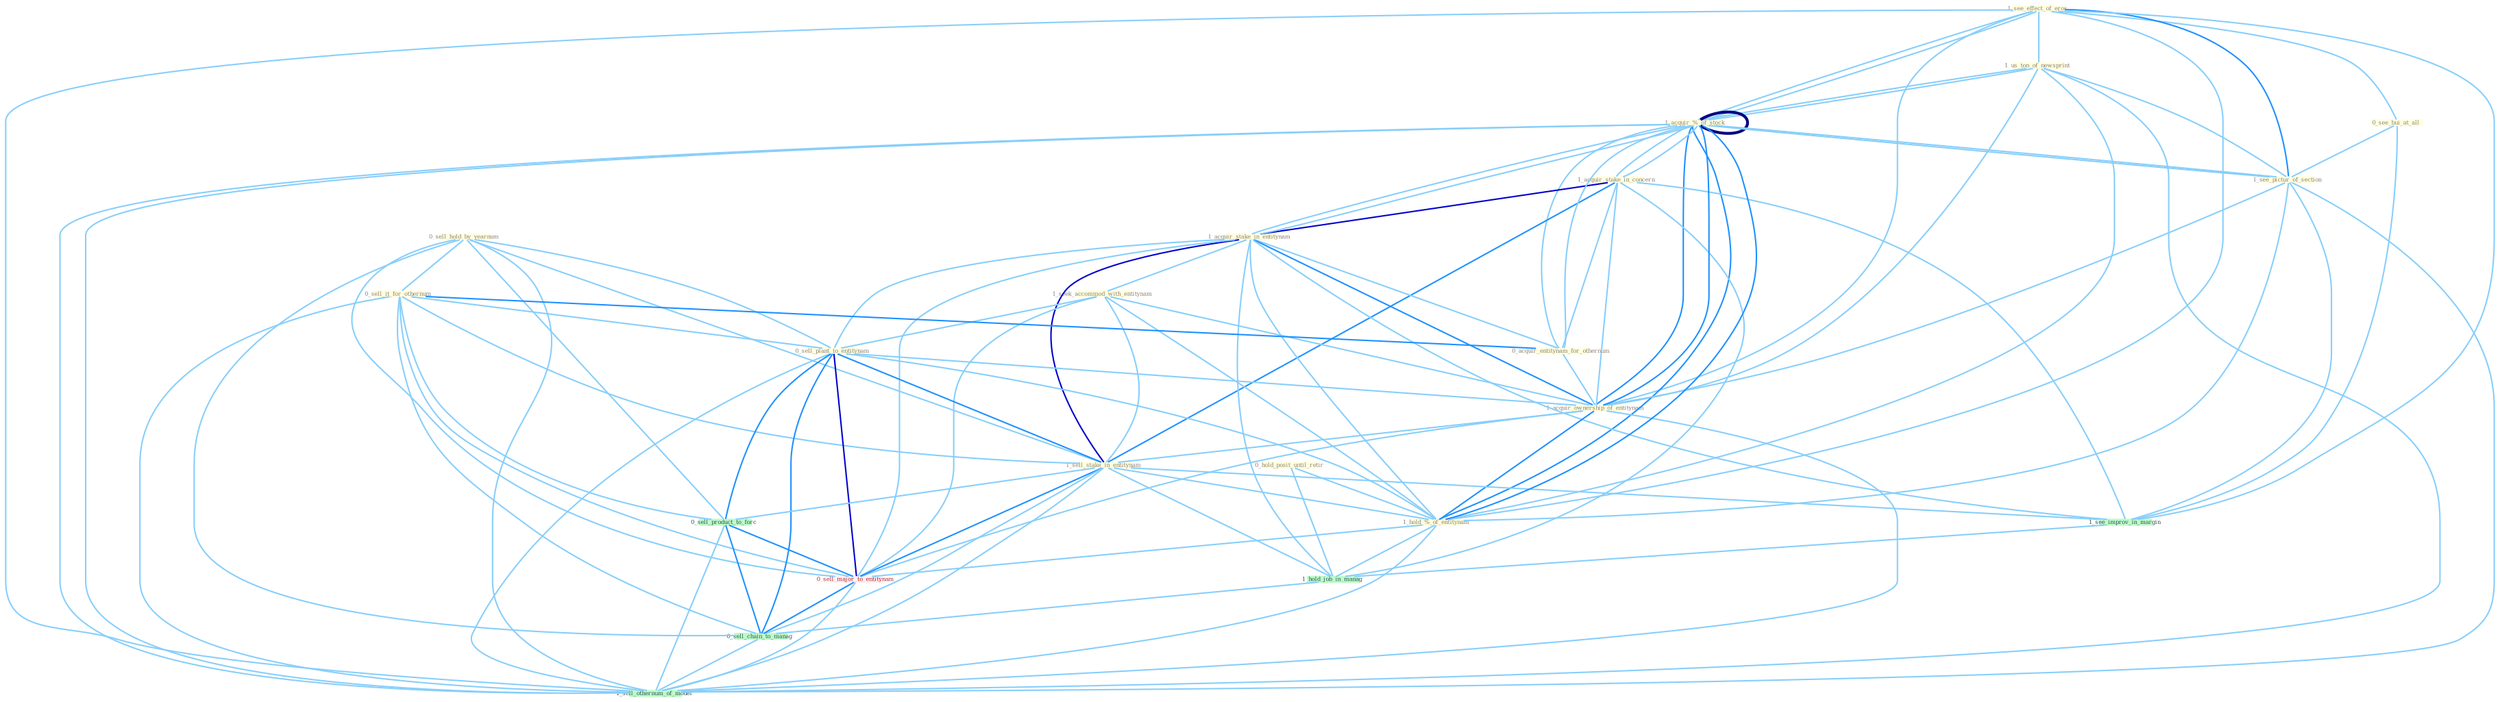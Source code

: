 Graph G{ 
    node
    [shape=polygon,style=filled,width=.5,height=.06,color="#BDFCC9",fixedsize=true,fontsize=4,
    fontcolor="#2f4f4f"];
    {node
    [color="#ffffe0", fontcolor="#8b7d6b"] "1_see_effect_of_eros " "0_sell_hold_by_yearnum " "1_us_ton_of_newsprint " "1_acquir_%_of_stock " "1_acquir_stake_in_concern " "1_acquir_stake_in_entitynam " "1_seek_accommod_with_entitynam " "0_sell_it_for_othernum " "0_sell_plant_to_entitynam " "0_see_bui_at_all " "1_see_pictur_of_section " "0_hold_posit_until_retir " "0_acquir_entitynam_for_othernum " "1_acquir_ownership_of_entitynam " "1_sell_stake_in_entitynam " "1_hold_%_of_entitynam "}
{node [color="#fff0f5", fontcolor="#b22222"] "0_sell_major_to_entitynam "}
edge [color="#B0E2FF"];

	"1_see_effect_of_eros " -- "1_us_ton_of_newsprint " [w="1", color="#87cefa" ];
	"1_see_effect_of_eros " -- "1_acquir_%_of_stock " [w="1", color="#87cefa" ];
	"1_see_effect_of_eros " -- "0_see_bui_at_all " [w="1", color="#87cefa" ];
	"1_see_effect_of_eros " -- "1_see_pictur_of_section " [w="2", color="#1e90ff" , len=0.8];
	"1_see_effect_of_eros " -- "1_acquir_ownership_of_entitynam " [w="1", color="#87cefa" ];
	"1_see_effect_of_eros " -- "1_hold_%_of_entitynam " [w="1", color="#87cefa" ];
	"1_see_effect_of_eros " -- "1_see_improv_in_margin " [w="1", color="#87cefa" ];
	"1_see_effect_of_eros " -- "1_acquir_%_of_stock " [w="1", color="#87cefa" ];
	"1_see_effect_of_eros " -- "1_sell_othernum_of_model " [w="1", color="#87cefa" ];
	"0_sell_hold_by_yearnum " -- "0_sell_it_for_othernum " [w="1", color="#87cefa" ];
	"0_sell_hold_by_yearnum " -- "0_sell_plant_to_entitynam " [w="1", color="#87cefa" ];
	"0_sell_hold_by_yearnum " -- "1_sell_stake_in_entitynam " [w="1", color="#87cefa" ];
	"0_sell_hold_by_yearnum " -- "0_sell_product_to_forc " [w="1", color="#87cefa" ];
	"0_sell_hold_by_yearnum " -- "0_sell_major_to_entitynam " [w="1", color="#87cefa" ];
	"0_sell_hold_by_yearnum " -- "0_sell_chain_to_manag " [w="1", color="#87cefa" ];
	"0_sell_hold_by_yearnum " -- "1_sell_othernum_of_model " [w="1", color="#87cefa" ];
	"1_us_ton_of_newsprint " -- "1_acquir_%_of_stock " [w="1", color="#87cefa" ];
	"1_us_ton_of_newsprint " -- "1_see_pictur_of_section " [w="1", color="#87cefa" ];
	"1_us_ton_of_newsprint " -- "1_acquir_ownership_of_entitynam " [w="1", color="#87cefa" ];
	"1_us_ton_of_newsprint " -- "1_hold_%_of_entitynam " [w="1", color="#87cefa" ];
	"1_us_ton_of_newsprint " -- "1_acquir_%_of_stock " [w="1", color="#87cefa" ];
	"1_us_ton_of_newsprint " -- "1_sell_othernum_of_model " [w="1", color="#87cefa" ];
	"1_acquir_%_of_stock " -- "1_acquir_stake_in_concern " [w="1", color="#87cefa" ];
	"1_acquir_%_of_stock " -- "1_acquir_stake_in_entitynam " [w="1", color="#87cefa" ];
	"1_acquir_%_of_stock " -- "1_see_pictur_of_section " [w="1", color="#87cefa" ];
	"1_acquir_%_of_stock " -- "0_acquir_entitynam_for_othernum " [w="1", color="#87cefa" ];
	"1_acquir_%_of_stock " -- "1_acquir_ownership_of_entitynam " [w="2", color="#1e90ff" , len=0.8];
	"1_acquir_%_of_stock " -- "1_hold_%_of_entitynam " [w="2", color="#1e90ff" , len=0.8];
	"1_acquir_%_of_stock " -- "1_acquir_%_of_stock " [w="4", style=bold, color="#000080", len=0.4];
	"1_acquir_%_of_stock " -- "1_sell_othernum_of_model " [w="1", color="#87cefa" ];
	"1_acquir_stake_in_concern " -- "1_acquir_stake_in_entitynam " [w="3", color="#0000cd" , len=0.6];
	"1_acquir_stake_in_concern " -- "0_acquir_entitynam_for_othernum " [w="1", color="#87cefa" ];
	"1_acquir_stake_in_concern " -- "1_acquir_ownership_of_entitynam " [w="1", color="#87cefa" ];
	"1_acquir_stake_in_concern " -- "1_sell_stake_in_entitynam " [w="2", color="#1e90ff" , len=0.8];
	"1_acquir_stake_in_concern " -- "1_see_improv_in_margin " [w="1", color="#87cefa" ];
	"1_acquir_stake_in_concern " -- "1_acquir_%_of_stock " [w="1", color="#87cefa" ];
	"1_acquir_stake_in_concern " -- "1_hold_job_in_manag " [w="1", color="#87cefa" ];
	"1_acquir_stake_in_entitynam " -- "1_seek_accommod_with_entitynam " [w="1", color="#87cefa" ];
	"1_acquir_stake_in_entitynam " -- "0_sell_plant_to_entitynam " [w="1", color="#87cefa" ];
	"1_acquir_stake_in_entitynam " -- "0_acquir_entitynam_for_othernum " [w="1", color="#87cefa" ];
	"1_acquir_stake_in_entitynam " -- "1_acquir_ownership_of_entitynam " [w="2", color="#1e90ff" , len=0.8];
	"1_acquir_stake_in_entitynam " -- "1_sell_stake_in_entitynam " [w="3", color="#0000cd" , len=0.6];
	"1_acquir_stake_in_entitynam " -- "1_hold_%_of_entitynam " [w="1", color="#87cefa" ];
	"1_acquir_stake_in_entitynam " -- "1_see_improv_in_margin " [w="1", color="#87cefa" ];
	"1_acquir_stake_in_entitynam " -- "1_acquir_%_of_stock " [w="1", color="#87cefa" ];
	"1_acquir_stake_in_entitynam " -- "1_hold_job_in_manag " [w="1", color="#87cefa" ];
	"1_acquir_stake_in_entitynam " -- "0_sell_major_to_entitynam " [w="1", color="#87cefa" ];
	"1_seek_accommod_with_entitynam " -- "0_sell_plant_to_entitynam " [w="1", color="#87cefa" ];
	"1_seek_accommod_with_entitynam " -- "1_acquir_ownership_of_entitynam " [w="1", color="#87cefa" ];
	"1_seek_accommod_with_entitynam " -- "1_sell_stake_in_entitynam " [w="1", color="#87cefa" ];
	"1_seek_accommod_with_entitynam " -- "1_hold_%_of_entitynam " [w="1", color="#87cefa" ];
	"1_seek_accommod_with_entitynam " -- "0_sell_major_to_entitynam " [w="1", color="#87cefa" ];
	"0_sell_it_for_othernum " -- "0_sell_plant_to_entitynam " [w="1", color="#87cefa" ];
	"0_sell_it_for_othernum " -- "0_acquir_entitynam_for_othernum " [w="2", color="#1e90ff" , len=0.8];
	"0_sell_it_for_othernum " -- "1_sell_stake_in_entitynam " [w="1", color="#87cefa" ];
	"0_sell_it_for_othernum " -- "0_sell_product_to_forc " [w="1", color="#87cefa" ];
	"0_sell_it_for_othernum " -- "0_sell_major_to_entitynam " [w="1", color="#87cefa" ];
	"0_sell_it_for_othernum " -- "0_sell_chain_to_manag " [w="1", color="#87cefa" ];
	"0_sell_it_for_othernum " -- "1_sell_othernum_of_model " [w="1", color="#87cefa" ];
	"0_sell_plant_to_entitynam " -- "1_acquir_ownership_of_entitynam " [w="1", color="#87cefa" ];
	"0_sell_plant_to_entitynam " -- "1_sell_stake_in_entitynam " [w="2", color="#1e90ff" , len=0.8];
	"0_sell_plant_to_entitynam " -- "1_hold_%_of_entitynam " [w="1", color="#87cefa" ];
	"0_sell_plant_to_entitynam " -- "0_sell_product_to_forc " [w="2", color="#1e90ff" , len=0.8];
	"0_sell_plant_to_entitynam " -- "0_sell_major_to_entitynam " [w="3", color="#0000cd" , len=0.6];
	"0_sell_plant_to_entitynam " -- "0_sell_chain_to_manag " [w="2", color="#1e90ff" , len=0.8];
	"0_sell_plant_to_entitynam " -- "1_sell_othernum_of_model " [w="1", color="#87cefa" ];
	"0_see_bui_at_all " -- "1_see_pictur_of_section " [w="1", color="#87cefa" ];
	"0_see_bui_at_all " -- "1_see_improv_in_margin " [w="1", color="#87cefa" ];
	"1_see_pictur_of_section " -- "1_acquir_ownership_of_entitynam " [w="1", color="#87cefa" ];
	"1_see_pictur_of_section " -- "1_hold_%_of_entitynam " [w="1", color="#87cefa" ];
	"1_see_pictur_of_section " -- "1_see_improv_in_margin " [w="1", color="#87cefa" ];
	"1_see_pictur_of_section " -- "1_acquir_%_of_stock " [w="1", color="#87cefa" ];
	"1_see_pictur_of_section " -- "1_sell_othernum_of_model " [w="1", color="#87cefa" ];
	"0_hold_posit_until_retir " -- "1_hold_%_of_entitynam " [w="1", color="#87cefa" ];
	"0_hold_posit_until_retir " -- "1_hold_job_in_manag " [w="1", color="#87cefa" ];
	"0_acquir_entitynam_for_othernum " -- "1_acquir_ownership_of_entitynam " [w="1", color="#87cefa" ];
	"0_acquir_entitynam_for_othernum " -- "1_acquir_%_of_stock " [w="1", color="#87cefa" ];
	"1_acquir_ownership_of_entitynam " -- "1_sell_stake_in_entitynam " [w="1", color="#87cefa" ];
	"1_acquir_ownership_of_entitynam " -- "1_hold_%_of_entitynam " [w="2", color="#1e90ff" , len=0.8];
	"1_acquir_ownership_of_entitynam " -- "1_acquir_%_of_stock " [w="2", color="#1e90ff" , len=0.8];
	"1_acquir_ownership_of_entitynam " -- "0_sell_major_to_entitynam " [w="1", color="#87cefa" ];
	"1_acquir_ownership_of_entitynam " -- "1_sell_othernum_of_model " [w="1", color="#87cefa" ];
	"1_sell_stake_in_entitynam " -- "1_hold_%_of_entitynam " [w="1", color="#87cefa" ];
	"1_sell_stake_in_entitynam " -- "1_see_improv_in_margin " [w="1", color="#87cefa" ];
	"1_sell_stake_in_entitynam " -- "1_hold_job_in_manag " [w="1", color="#87cefa" ];
	"1_sell_stake_in_entitynam " -- "0_sell_product_to_forc " [w="1", color="#87cefa" ];
	"1_sell_stake_in_entitynam " -- "0_sell_major_to_entitynam " [w="2", color="#1e90ff" , len=0.8];
	"1_sell_stake_in_entitynam " -- "0_sell_chain_to_manag " [w="1", color="#87cefa" ];
	"1_sell_stake_in_entitynam " -- "1_sell_othernum_of_model " [w="1", color="#87cefa" ];
	"1_hold_%_of_entitynam " -- "1_acquir_%_of_stock " [w="2", color="#1e90ff" , len=0.8];
	"1_hold_%_of_entitynam " -- "1_hold_job_in_manag " [w="1", color="#87cefa" ];
	"1_hold_%_of_entitynam " -- "0_sell_major_to_entitynam " [w="1", color="#87cefa" ];
	"1_hold_%_of_entitynam " -- "1_sell_othernum_of_model " [w="1", color="#87cefa" ];
	"1_see_improv_in_margin " -- "1_hold_job_in_manag " [w="1", color="#87cefa" ];
	"1_acquir_%_of_stock " -- "1_sell_othernum_of_model " [w="1", color="#87cefa" ];
	"1_hold_job_in_manag " -- "0_sell_chain_to_manag " [w="1", color="#87cefa" ];
	"0_sell_product_to_forc " -- "0_sell_major_to_entitynam " [w="2", color="#1e90ff" , len=0.8];
	"0_sell_product_to_forc " -- "0_sell_chain_to_manag " [w="2", color="#1e90ff" , len=0.8];
	"0_sell_product_to_forc " -- "1_sell_othernum_of_model " [w="1", color="#87cefa" ];
	"0_sell_major_to_entitynam " -- "0_sell_chain_to_manag " [w="2", color="#1e90ff" , len=0.8];
	"0_sell_major_to_entitynam " -- "1_sell_othernum_of_model " [w="1", color="#87cefa" ];
	"0_sell_chain_to_manag " -- "1_sell_othernum_of_model " [w="1", color="#87cefa" ];
}
